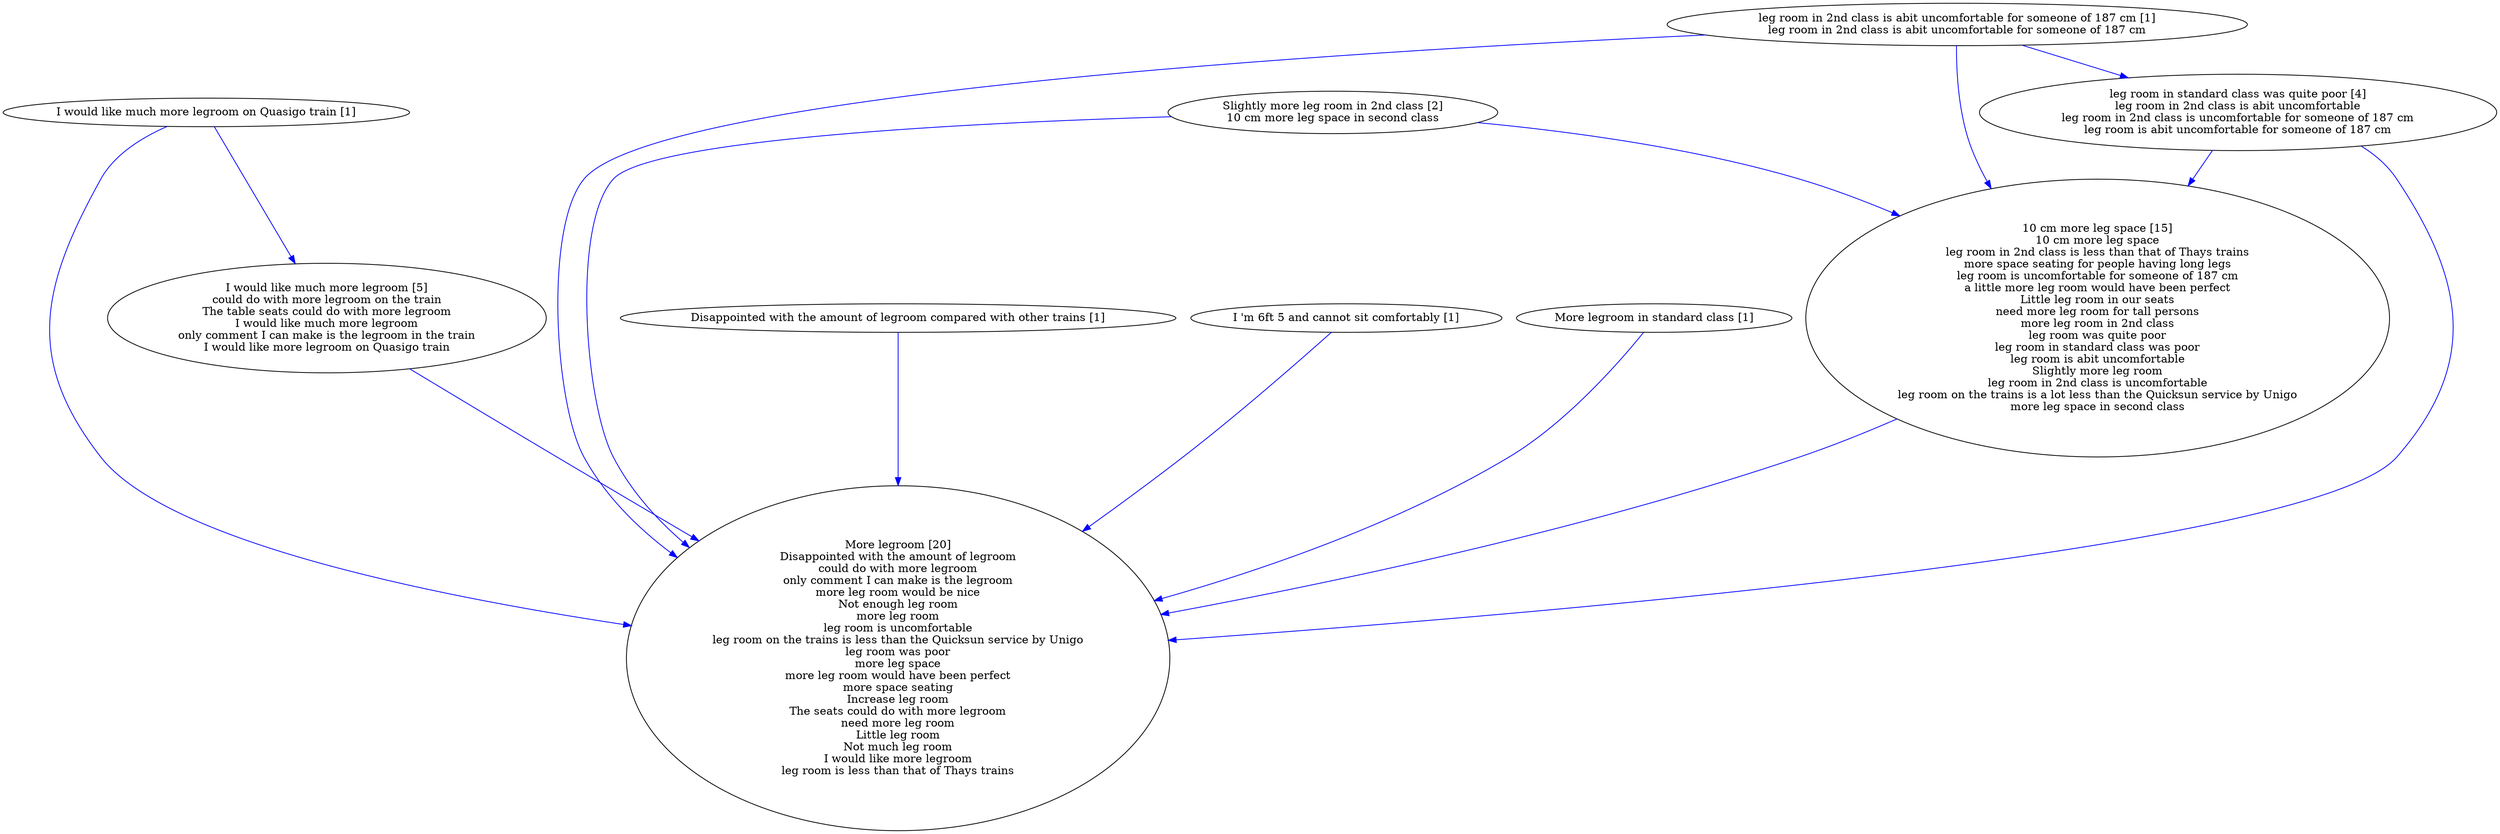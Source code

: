 digraph collapsedGraph {
"leg room in standard class was quite poor [4]\nleg room in 2nd class is abit uncomfortable\nleg room in 2nd class is uncomfortable for someone of 187 cm\nleg room is abit uncomfortable for someone of 187 cm""Slightly more leg room in 2nd class [2]\n10 cm more leg space in second class""10 cm more leg space [15]\n10 cm more leg space\nleg room in 2nd class is less than that of Thays trains\nmore space seating for people having long legs\nleg room is uncomfortable for someone of 187 cm\na little more leg room would have been perfect\nLittle leg room in our seats\nneed more leg room for tall persons\nmore leg room in 2nd class\nleg room was quite poor\nleg room in standard class was poor\nleg room is abit uncomfortable\nSlightly more leg room\nleg room in 2nd class is uncomfortable\nleg room on the trains is a lot less than the Quicksun service by Unigo\nmore leg space in second class""I would like much more legroom [5]\ncould do with more legroom on the train\nThe table seats could do with more legroom\nI would like much more legroom\nonly comment I can make is the legroom in the train\nI would like more legroom on Quasigo train""More legroom [20]\nDisappointed with the amount of legroom\ncould do with more legroom\nonly comment I can make is the legroom\nmore leg room would be nice\nNot enough leg room\nmore leg room\nleg room is uncomfortable\nleg room on the trains is less than the Quicksun service by Unigo\nleg room was poor\nmore leg space\nmore leg room would have been perfect\nmore space seating\nIncrease leg room\nThe seats could do with more legroom\nneed more leg room\nLittle leg room\nNot much leg room\nI would like more legroom\nleg room is less than that of Thays trains""Disappointed with the amount of legroom compared with other trains [1]""I 'm 6ft 5 and cannot sit comfortably [1]""I would like much more legroom on Quasigo train [1]""More legroom in standard class [1]""leg room in 2nd class is abit uncomfortable for someone of 187 cm [1]\nleg room in 2nd class is abit uncomfortable for someone of 187 cm""Slightly more leg room in 2nd class [2]\n10 cm more leg space in second class" -> "10 cm more leg space [15]\n10 cm more leg space\nleg room in 2nd class is less than that of Thays trains\nmore space seating for people having long legs\nleg room is uncomfortable for someone of 187 cm\na little more leg room would have been perfect\nLittle leg room in our seats\nneed more leg room for tall persons\nmore leg room in 2nd class\nleg room was quite poor\nleg room in standard class was poor\nleg room is abit uncomfortable\nSlightly more leg room\nleg room in 2nd class is uncomfortable\nleg room on the trains is a lot less than the Quicksun service by Unigo\nmore leg space in second class" [color=blue]
"10 cm more leg space [15]\n10 cm more leg space\nleg room in 2nd class is less than that of Thays trains\nmore space seating for people having long legs\nleg room is uncomfortable for someone of 187 cm\na little more leg room would have been perfect\nLittle leg room in our seats\nneed more leg room for tall persons\nmore leg room in 2nd class\nleg room was quite poor\nleg room in standard class was poor\nleg room is abit uncomfortable\nSlightly more leg room\nleg room in 2nd class is uncomfortable\nleg room on the trains is a lot less than the Quicksun service by Unigo\nmore leg space in second class" -> "More legroom [20]\nDisappointed with the amount of legroom\ncould do with more legroom\nonly comment I can make is the legroom\nmore leg room would be nice\nNot enough leg room\nmore leg room\nleg room is uncomfortable\nleg room on the trains is less than the Quicksun service by Unigo\nleg room was poor\nmore leg space\nmore leg room would have been perfect\nmore space seating\nIncrease leg room\nThe seats could do with more legroom\nneed more leg room\nLittle leg room\nNot much leg room\nI would like more legroom\nleg room is less than that of Thays trains" [color=blue]
"leg room in standard class was quite poor [4]\nleg room in 2nd class is abit uncomfortable\nleg room in 2nd class is uncomfortable for someone of 187 cm\nleg room is abit uncomfortable for someone of 187 cm" -> "10 cm more leg space [15]\n10 cm more leg space\nleg room in 2nd class is less than that of Thays trains\nmore space seating for people having long legs\nleg room is uncomfortable for someone of 187 cm\na little more leg room would have been perfect\nLittle leg room in our seats\nneed more leg room for tall persons\nmore leg room in 2nd class\nleg room was quite poor\nleg room in standard class was poor\nleg room is abit uncomfortable\nSlightly more leg room\nleg room in 2nd class is uncomfortable\nleg room on the trains is a lot less than the Quicksun service by Unigo\nmore leg space in second class" [color=blue]
"leg room in 2nd class is abit uncomfortable for someone of 187 cm [1]\nleg room in 2nd class is abit uncomfortable for someone of 187 cm" -> "10 cm more leg space [15]\n10 cm more leg space\nleg room in 2nd class is less than that of Thays trains\nmore space seating for people having long legs\nleg room is uncomfortable for someone of 187 cm\na little more leg room would have been perfect\nLittle leg room in our seats\nneed more leg room for tall persons\nmore leg room in 2nd class\nleg room was quite poor\nleg room in standard class was poor\nleg room is abit uncomfortable\nSlightly more leg room\nleg room in 2nd class is uncomfortable\nleg room on the trains is a lot less than the Quicksun service by Unigo\nmore leg space in second class" [color=blue]
"leg room in standard class was quite poor [4]\nleg room in 2nd class is abit uncomfortable\nleg room in 2nd class is uncomfortable for someone of 187 cm\nleg room is abit uncomfortable for someone of 187 cm" -> "More legroom [20]\nDisappointed with the amount of legroom\ncould do with more legroom\nonly comment I can make is the legroom\nmore leg room would be nice\nNot enough leg room\nmore leg room\nleg room is uncomfortable\nleg room on the trains is less than the Quicksun service by Unigo\nleg room was poor\nmore leg space\nmore leg room would have been perfect\nmore space seating\nIncrease leg room\nThe seats could do with more legroom\nneed more leg room\nLittle leg room\nNot much leg room\nI would like more legroom\nleg room is less than that of Thays trains" [color=blue]
"leg room in 2nd class is abit uncomfortable for someone of 187 cm [1]\nleg room in 2nd class is abit uncomfortable for someone of 187 cm" -> "leg room in standard class was quite poor [4]\nleg room in 2nd class is abit uncomfortable\nleg room in 2nd class is uncomfortable for someone of 187 cm\nleg room is abit uncomfortable for someone of 187 cm" [color=blue]
"Disappointed with the amount of legroom compared with other trains [1]" -> "More legroom [20]\nDisappointed with the amount of legroom\ncould do with more legroom\nonly comment I can make is the legroom\nmore leg room would be nice\nNot enough leg room\nmore leg room\nleg room is uncomfortable\nleg room on the trains is less than the Quicksun service by Unigo\nleg room was poor\nmore leg space\nmore leg room would have been perfect\nmore space seating\nIncrease leg room\nThe seats could do with more legroom\nneed more leg room\nLittle leg room\nNot much leg room\nI would like more legroom\nleg room is less than that of Thays trains" [color=blue]
"I would like much more legroom on Quasigo train [1]" -> "More legroom [20]\nDisappointed with the amount of legroom\ncould do with more legroom\nonly comment I can make is the legroom\nmore leg room would be nice\nNot enough leg room\nmore leg room\nleg room is uncomfortable\nleg room on the trains is less than the Quicksun service by Unigo\nleg room was poor\nmore leg space\nmore leg room would have been perfect\nmore space seating\nIncrease leg room\nThe seats could do with more legroom\nneed more leg room\nLittle leg room\nNot much leg room\nI would like more legroom\nleg room is less than that of Thays trains" [color=blue]
"I would like much more legroom [5]\ncould do with more legroom on the train\nThe table seats could do with more legroom\nI would like much more legroom\nonly comment I can make is the legroom in the train\nI would like more legroom on Quasigo train" -> "More legroom [20]\nDisappointed with the amount of legroom\ncould do with more legroom\nonly comment I can make is the legroom\nmore leg room would be nice\nNot enough leg room\nmore leg room\nleg room is uncomfortable\nleg room on the trains is less than the Quicksun service by Unigo\nleg room was poor\nmore leg space\nmore leg room would have been perfect\nmore space seating\nIncrease leg room\nThe seats could do with more legroom\nneed more leg room\nLittle leg room\nNot much leg room\nI would like more legroom\nleg room is less than that of Thays trains" [color=blue]
"More legroom in standard class [1]" -> "More legroom [20]\nDisappointed with the amount of legroom\ncould do with more legroom\nonly comment I can make is the legroom\nmore leg room would be nice\nNot enough leg room\nmore leg room\nleg room is uncomfortable\nleg room on the trains is less than the Quicksun service by Unigo\nleg room was poor\nmore leg space\nmore leg room would have been perfect\nmore space seating\nIncrease leg room\nThe seats could do with more legroom\nneed more leg room\nLittle leg room\nNot much leg room\nI would like more legroom\nleg room is less than that of Thays trains" [color=blue]
"Slightly more leg room in 2nd class [2]\n10 cm more leg space in second class" -> "More legroom [20]\nDisappointed with the amount of legroom\ncould do with more legroom\nonly comment I can make is the legroom\nmore leg room would be nice\nNot enough leg room\nmore leg room\nleg room is uncomfortable\nleg room on the trains is less than the Quicksun service by Unigo\nleg room was poor\nmore leg space\nmore leg room would have been perfect\nmore space seating\nIncrease leg room\nThe seats could do with more legroom\nneed more leg room\nLittle leg room\nNot much leg room\nI would like more legroom\nleg room is less than that of Thays trains" [color=blue]
"leg room in 2nd class is abit uncomfortable for someone of 187 cm [1]\nleg room in 2nd class is abit uncomfortable for someone of 187 cm" -> "More legroom [20]\nDisappointed with the amount of legroom\ncould do with more legroom\nonly comment I can make is the legroom\nmore leg room would be nice\nNot enough leg room\nmore leg room\nleg room is uncomfortable\nleg room on the trains is less than the Quicksun service by Unigo\nleg room was poor\nmore leg space\nmore leg room would have been perfect\nmore space seating\nIncrease leg room\nThe seats could do with more legroom\nneed more leg room\nLittle leg room\nNot much leg room\nI would like more legroom\nleg room is less than that of Thays trains" [color=blue]
"I 'm 6ft 5 and cannot sit comfortably [1]" -> "More legroom [20]\nDisappointed with the amount of legroom\ncould do with more legroom\nonly comment I can make is the legroom\nmore leg room would be nice\nNot enough leg room\nmore leg room\nleg room is uncomfortable\nleg room on the trains is less than the Quicksun service by Unigo\nleg room was poor\nmore leg space\nmore leg room would have been perfect\nmore space seating\nIncrease leg room\nThe seats could do with more legroom\nneed more leg room\nLittle leg room\nNot much leg room\nI would like more legroom\nleg room is less than that of Thays trains" [color=blue]
"I would like much more legroom on Quasigo train [1]" -> "I would like much more legroom [5]\ncould do with more legroom on the train\nThe table seats could do with more legroom\nI would like much more legroom\nonly comment I can make is the legroom in the train\nI would like more legroom on Quasigo train" [color=blue]
}